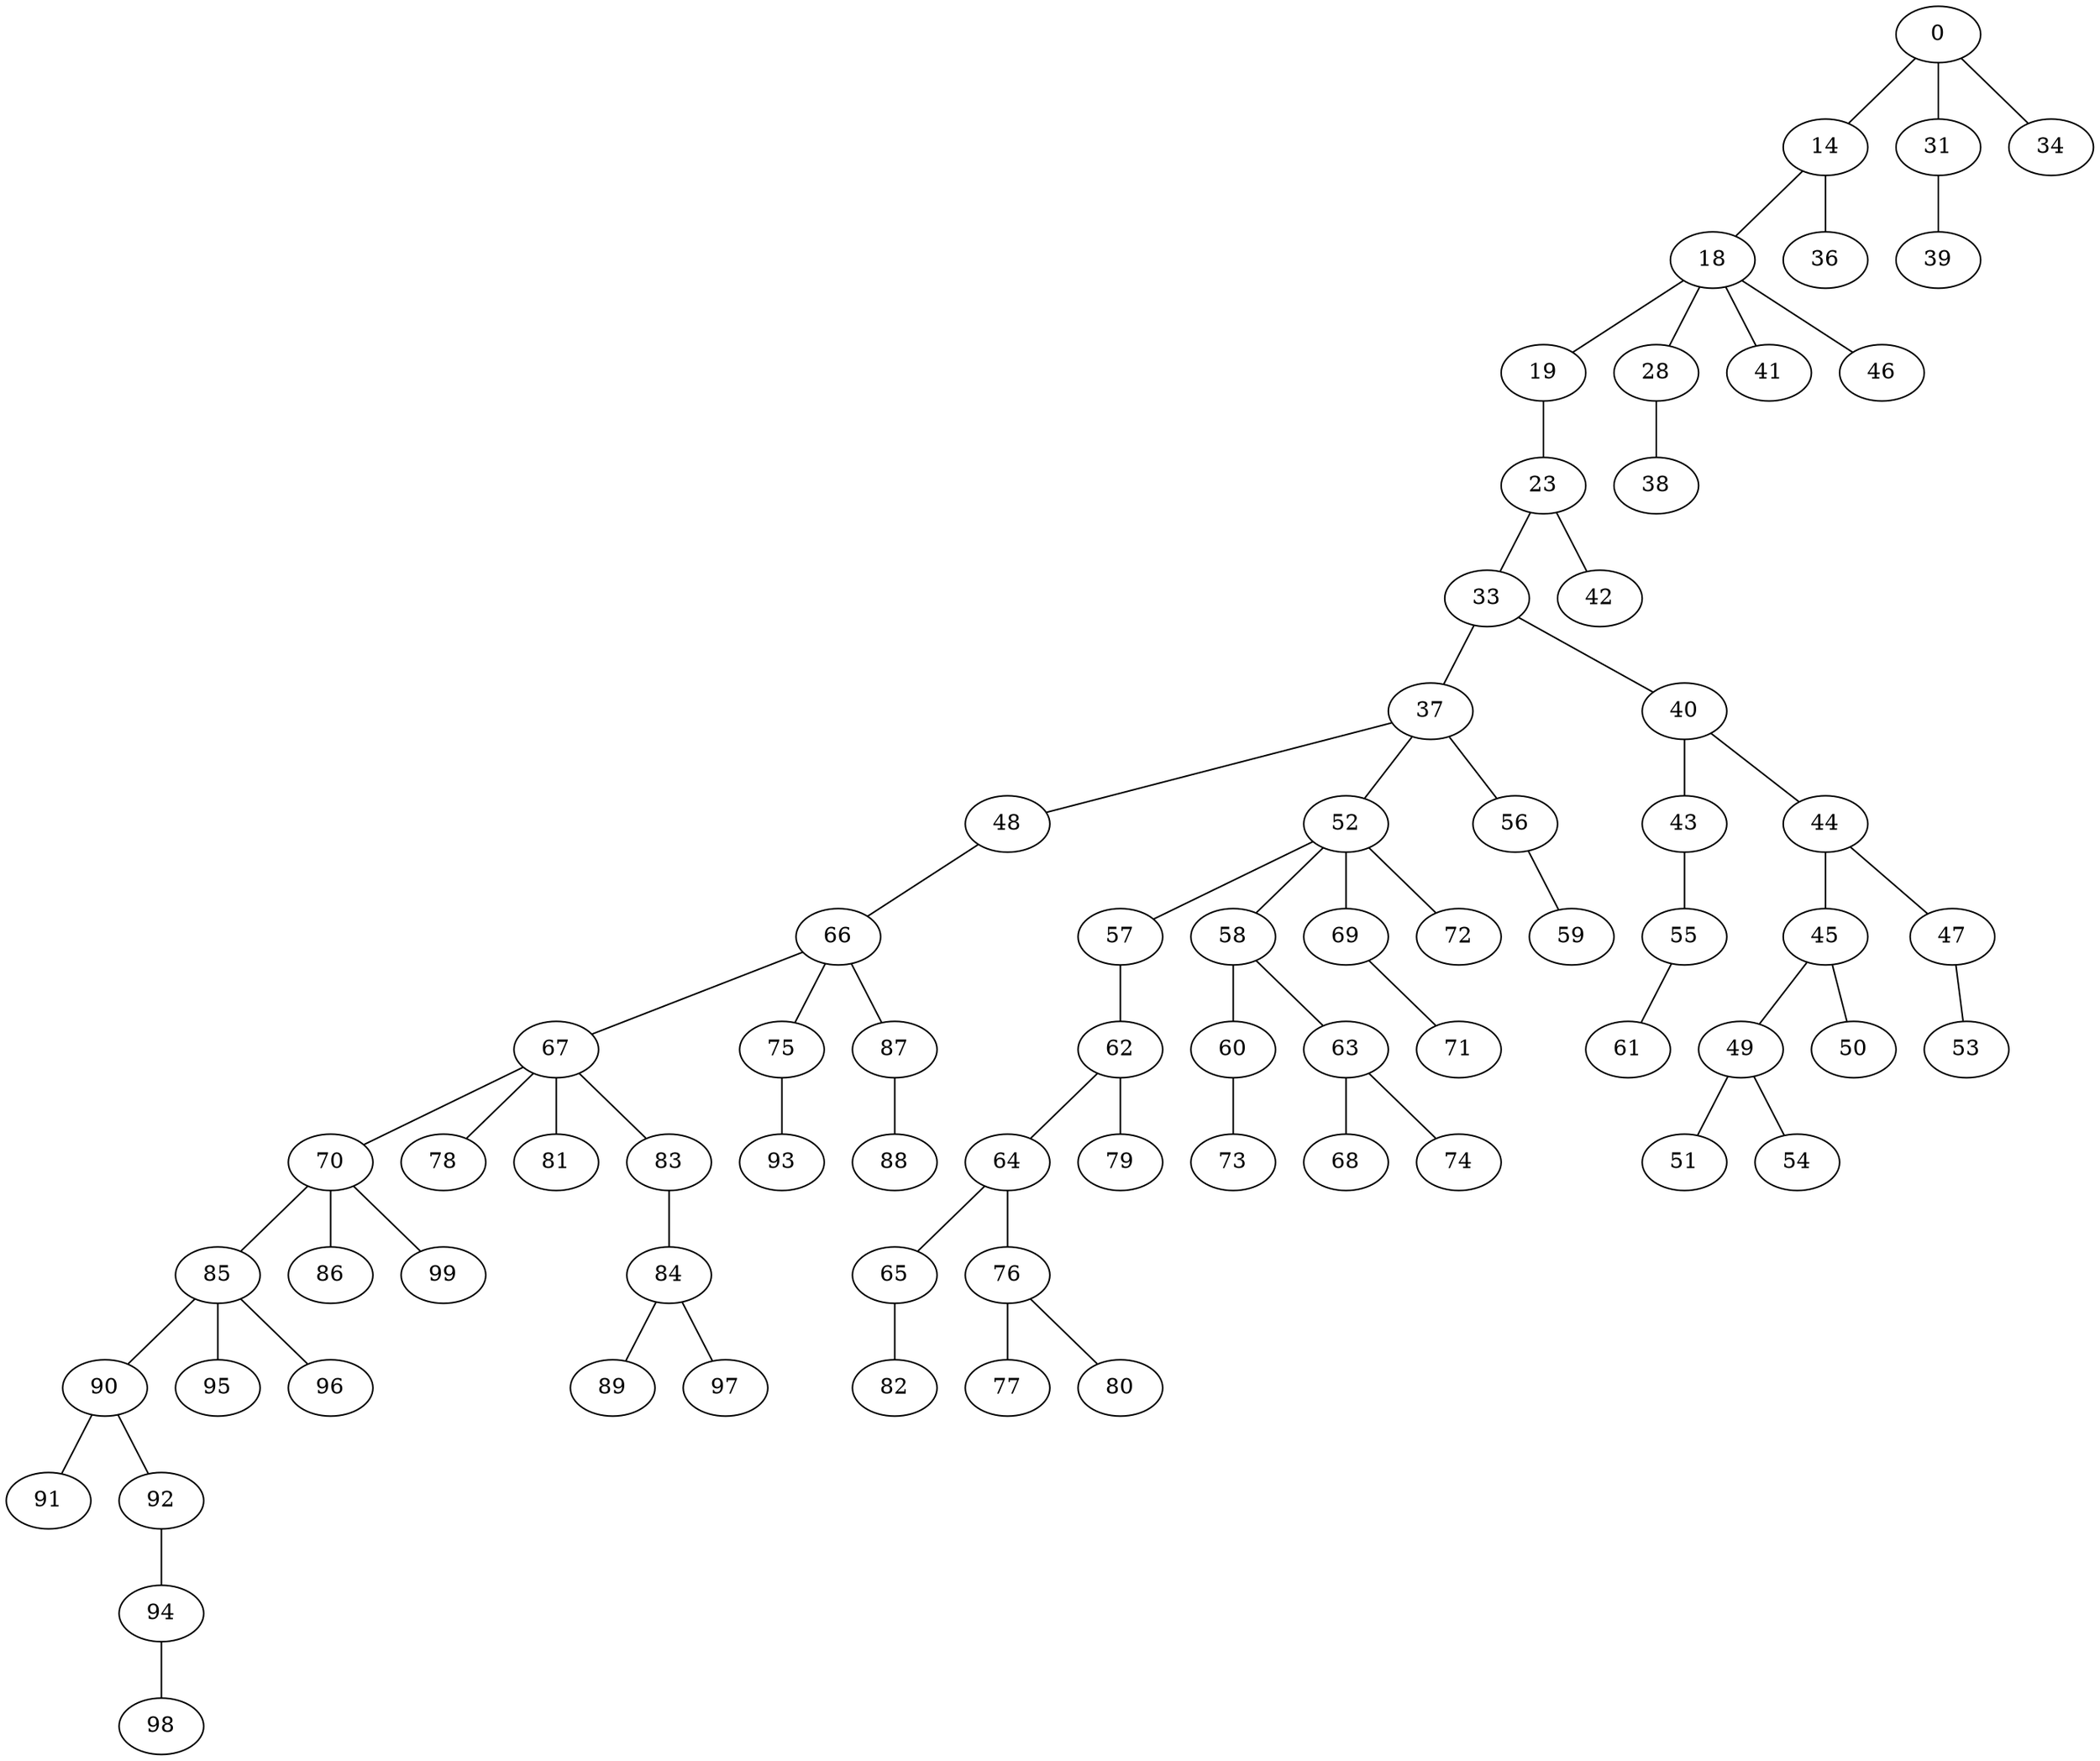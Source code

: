 graph {
    0 -- 14;
    14 -- 18;
    18 -- 19;
    19 -- 23;
    23 -- 33;
    33 -- 37;
    37 -- 48;
    48 -- 66;
    66 -- 67;
    67 -- 70;
    70 -- 85;
    85 -- 90;
    90 -- 91;
    90 -- 92;
    92 -- 94;
    94 -- 98;
    85 -- 95;
    85 -- 96;
    70 -- 86;
    70 -- 99;
    67 -- 78;
    67 -- 81;
    67 -- 83;
    83 -- 84;
    84 -- 89;
    84 -- 97;
    66 -- 75;
    75 -- 93;
    66 -- 87;
    87 -- 88;
    37 -- 52;
    52 -- 57;
    57 -- 62;
    62 -- 64;
    64 -- 65;
    65 -- 82;
    64 -- 76;
    76 -- 77;
    76 -- 80;
    62 -- 79;
    52 -- 58;
    58 -- 60;
    60 -- 73;
    58 -- 63;
    63 -- 68;
    63 -- 74;
    52 -- 69;
    69 -- 71;
    52 -- 72;
    37 -- 56;
    56 -- 59;
    33 -- 40;
    40 -- 43;
    43 -- 55;
    55 -- 61;
    40 -- 44;
    44 -- 45;
    45 -- 49;
    49 -- 51;
    49 -- 54;
    45 -- 50;
    44 -- 47;
    47 -- 53;
    23 -- 42;
    18 -- 28;
    28 -- 38;
    18 -- 41;
    18 -- 46;
    14 -- 36;
    0 -- 31;
    31 -- 39;
    0 -- 34;
}